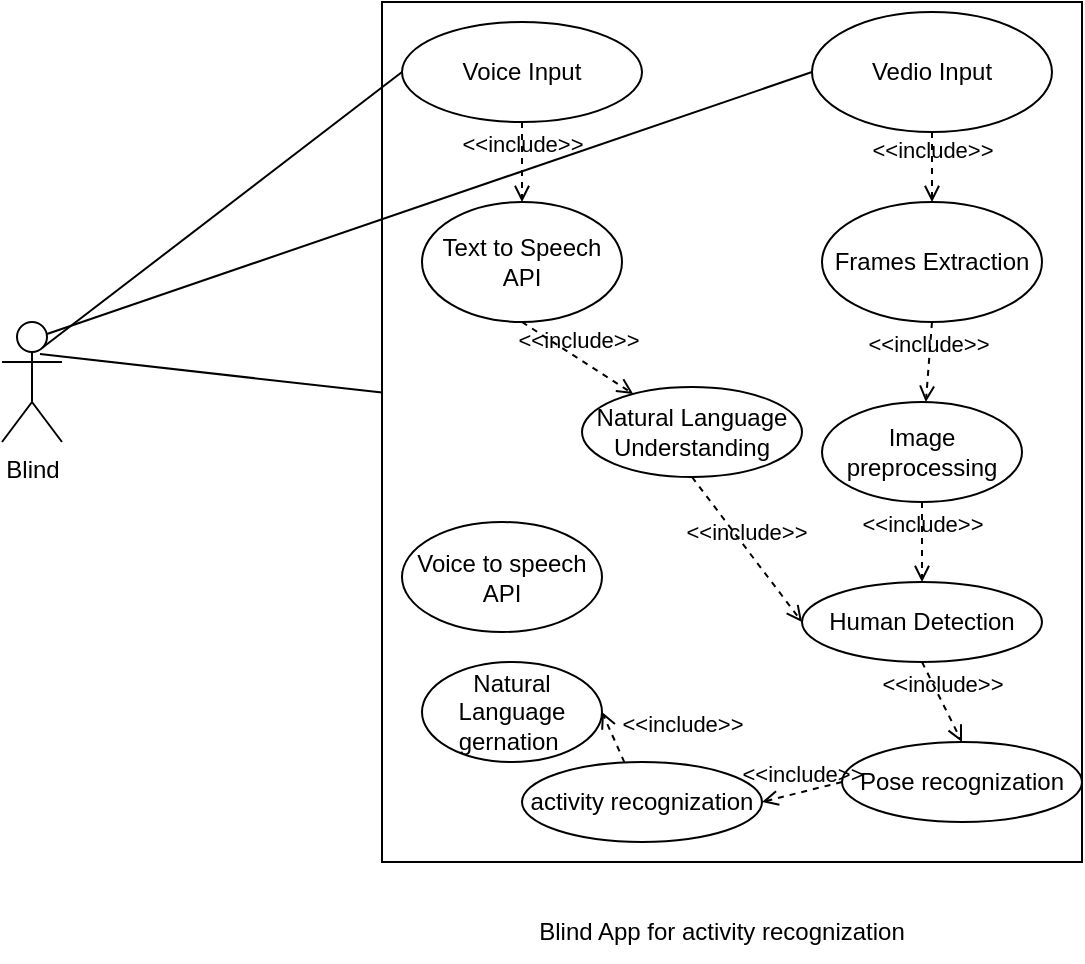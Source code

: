<mxfile version="20.8.17" type="github">
  <diagram name="Page-1" id="c4acf3e9-155e-7222-9cf6-157b1a14988f">
    <mxGraphModel dx="806" dy="495" grid="1" gridSize="10" guides="1" tooltips="1" connect="1" arrows="1" fold="1" page="1" pageScale="1" pageWidth="850" pageHeight="1100" background="none" math="0" shadow="0">
      <root>
        <mxCell id="0" />
        <mxCell id="1" parent="0" />
        <mxCell id="MUdtubms9sKat610m0NK-1" value="Blind" style="shape=umlActor;verticalLabelPosition=bottom;verticalAlign=top;html=1;" parent="1" vertex="1">
          <mxGeometry x="80" y="180" width="30" height="60" as="geometry" />
        </mxCell>
        <mxCell id="oqH2r3hoesfP-rXsv06T-1" value="" style="rounded=0;whiteSpace=wrap;html=1;" parent="1" vertex="1">
          <mxGeometry x="270" y="20" width="350" height="430" as="geometry" />
        </mxCell>
        <mxCell id="oqH2r3hoesfP-rXsv06T-2" value="Voice Input&lt;br&gt;" style="ellipse;whiteSpace=wrap;html=1;" parent="1" vertex="1">
          <mxGeometry x="280" y="30" width="120" height="50" as="geometry" />
        </mxCell>
        <mxCell id="oqH2r3hoesfP-rXsv06T-5" value="Human Detection" style="ellipse;whiteSpace=wrap;html=1;" parent="1" vertex="1">
          <mxGeometry x="480" y="310" width="120" height="40" as="geometry" />
        </mxCell>
        <mxCell id="oqH2r3hoesfP-rXsv06T-7" value="Pose recognization" style="ellipse;whiteSpace=wrap;html=1;" parent="1" vertex="1">
          <mxGeometry x="500" y="390" width="120" height="40" as="geometry" />
        </mxCell>
        <mxCell id="oqH2r3hoesfP-rXsv06T-9" value="activity recognization" style="ellipse;whiteSpace=wrap;html=1;" parent="1" vertex="1">
          <mxGeometry x="340" y="400" width="120" height="40" as="geometry" />
        </mxCell>
        <mxCell id="oqH2r3hoesfP-rXsv06T-25" value="" style="endArrow=none;html=1;rounded=0;exitX=0.667;exitY=0.217;exitDx=0;exitDy=0;exitPerimeter=0;entryX=0;entryY=0.5;entryDx=0;entryDy=0;" parent="1" source="MUdtubms9sKat610m0NK-1" target="oqH2r3hoesfP-rXsv06T-2" edge="1">
          <mxGeometry width="50" height="50" relative="1" as="geometry">
            <mxPoint x="400" y="240" as="sourcePoint" />
            <mxPoint x="450" y="190" as="targetPoint" />
          </mxGeometry>
        </mxCell>
        <mxCell id="oqH2r3hoesfP-rXsv06T-26" value="" style="endArrow=none;html=1;rounded=0;exitX=0.633;exitY=0.267;exitDx=0;exitDy=0;exitPerimeter=0;" parent="1" source="MUdtubms9sKat610m0NK-1" target="oqH2r3hoesfP-rXsv06T-1" edge="1">
          <mxGeometry width="50" height="50" relative="1" as="geometry">
            <mxPoint x="400" y="240" as="sourcePoint" />
            <mxPoint x="450" y="190" as="targetPoint" />
          </mxGeometry>
        </mxCell>
        <mxCell id="5HGqPdkZUGQOOS4ODPPs-8" value="Blind App for activity recognization" style="text;html=1;strokeColor=none;fillColor=none;align=center;verticalAlign=middle;whiteSpace=wrap;rounded=0;" parent="1" vertex="1">
          <mxGeometry x="320" y="470" width="240" height="30" as="geometry" />
        </mxCell>
        <mxCell id="Fp-pKQvzpCtLGCdYh4g_-1" value="Vedio Input" style="ellipse;whiteSpace=wrap;html=1;" parent="1" vertex="1">
          <mxGeometry x="485" y="25" width="120" height="60" as="geometry" />
        </mxCell>
        <mxCell id="Fp-pKQvzpCtLGCdYh4g_-3" value="" style="endArrow=none;html=1;rounded=0;exitX=0.75;exitY=0.1;exitDx=0;exitDy=0;exitPerimeter=0;entryX=0;entryY=0.5;entryDx=0;entryDy=0;" parent="1" source="MUdtubms9sKat610m0NK-1" target="Fp-pKQvzpCtLGCdYh4g_-1" edge="1">
          <mxGeometry width="50" height="50" relative="1" as="geometry">
            <mxPoint x="400" y="290" as="sourcePoint" />
            <mxPoint x="450" y="240" as="targetPoint" />
          </mxGeometry>
        </mxCell>
        <mxCell id="Fp-pKQvzpCtLGCdYh4g_-9" value="Text to Speech API" style="ellipse;whiteSpace=wrap;html=1;" parent="1" vertex="1">
          <mxGeometry x="290" y="120" width="100" height="60" as="geometry" />
        </mxCell>
        <mxCell id="_L6sqoVfj-dottWTr9gs-1" value="&amp;lt;&amp;lt;include&amp;gt;&amp;gt;" style="html=1;verticalAlign=bottom;labelBackgroundColor=none;endArrow=open;endFill=0;dashed=1;rounded=0;exitX=0.5;exitY=1;exitDx=0;exitDy=0;" edge="1" parent="1" source="oqH2r3hoesfP-rXsv06T-2" target="Fp-pKQvzpCtLGCdYh4g_-9">
          <mxGeometry width="160" relative="1" as="geometry">
            <mxPoint x="330" y="260" as="sourcePoint" />
            <mxPoint x="490" y="260" as="targetPoint" />
          </mxGeometry>
        </mxCell>
        <mxCell id="_L6sqoVfj-dottWTr9gs-2" value="Natural Language Understanding" style="ellipse;whiteSpace=wrap;html=1;" vertex="1" parent="1">
          <mxGeometry x="370" y="212.5" width="110" height="45" as="geometry" />
        </mxCell>
        <mxCell id="_L6sqoVfj-dottWTr9gs-3" value="&amp;lt;&amp;lt;include&amp;gt;&amp;gt;" style="html=1;verticalAlign=bottom;labelBackgroundColor=none;endArrow=open;endFill=0;dashed=1;rounded=0;exitX=0.5;exitY=1;exitDx=0;exitDy=0;" edge="1" parent="1" source="Fp-pKQvzpCtLGCdYh4g_-9" target="_L6sqoVfj-dottWTr9gs-2">
          <mxGeometry width="160" relative="1" as="geometry">
            <mxPoint x="330" y="260" as="sourcePoint" />
            <mxPoint x="490" y="260" as="targetPoint" />
          </mxGeometry>
        </mxCell>
        <mxCell id="_L6sqoVfj-dottWTr9gs-4" value="Frames Extraction" style="ellipse;whiteSpace=wrap;html=1;" vertex="1" parent="1">
          <mxGeometry x="490" y="120" width="110" height="60" as="geometry" />
        </mxCell>
        <mxCell id="_L6sqoVfj-dottWTr9gs-7" style="edgeStyle=orthogonalEdgeStyle;rounded=0;orthogonalLoop=1;jettySize=auto;html=1;exitX=0.5;exitY=1;exitDx=0;exitDy=0;" edge="1" parent="1" source="oqH2r3hoesfP-rXsv06T-5" target="oqH2r3hoesfP-rXsv06T-5">
          <mxGeometry relative="1" as="geometry" />
        </mxCell>
        <mxCell id="_L6sqoVfj-dottWTr9gs-9" value="&amp;lt;&amp;lt;include&amp;gt;&amp;gt;" style="html=1;verticalAlign=bottom;labelBackgroundColor=none;endArrow=open;endFill=0;dashed=1;rounded=0;exitX=0.5;exitY=1;exitDx=0;exitDy=0;" edge="1" parent="1" source="Fp-pKQvzpCtLGCdYh4g_-1" target="_L6sqoVfj-dottWTr9gs-4">
          <mxGeometry width="160" relative="1" as="geometry">
            <mxPoint x="340" y="260" as="sourcePoint" />
            <mxPoint x="500" y="260" as="targetPoint" />
          </mxGeometry>
        </mxCell>
        <mxCell id="_L6sqoVfj-dottWTr9gs-12" value="Image preprocessing" style="ellipse;whiteSpace=wrap;html=1;" vertex="1" parent="1">
          <mxGeometry x="490" y="220" width="100" height="50" as="geometry" />
        </mxCell>
        <mxCell id="_L6sqoVfj-dottWTr9gs-14" value="&amp;lt;&amp;lt;include&amp;gt;&amp;gt;" style="html=1;verticalAlign=bottom;labelBackgroundColor=none;endArrow=open;endFill=0;dashed=1;rounded=0;exitX=0.5;exitY=1;exitDx=0;exitDy=0;" edge="1" parent="1" source="_L6sqoVfj-dottWTr9gs-4" target="_L6sqoVfj-dottWTr9gs-12">
          <mxGeometry width="160" relative="1" as="geometry">
            <mxPoint x="230" y="250" as="sourcePoint" />
            <mxPoint x="390" y="250" as="targetPoint" />
          </mxGeometry>
        </mxCell>
        <mxCell id="_L6sqoVfj-dottWTr9gs-17" value="&amp;lt;&amp;lt;include&amp;gt;&amp;gt;" style="html=1;verticalAlign=bottom;labelBackgroundColor=none;endArrow=open;endFill=0;dashed=1;rounded=0;exitX=0.5;exitY=1;exitDx=0;exitDy=0;entryX=0;entryY=0.5;entryDx=0;entryDy=0;" edge="1" parent="1" source="_L6sqoVfj-dottWTr9gs-2" target="oqH2r3hoesfP-rXsv06T-5">
          <mxGeometry width="160" relative="1" as="geometry">
            <mxPoint x="230" y="250" as="sourcePoint" />
            <mxPoint x="390" y="250" as="targetPoint" />
          </mxGeometry>
        </mxCell>
        <mxCell id="_L6sqoVfj-dottWTr9gs-18" value="&amp;lt;&amp;lt;include&amp;gt;&amp;gt;" style="html=1;verticalAlign=bottom;labelBackgroundColor=none;endArrow=open;endFill=0;dashed=1;rounded=0;" edge="1" parent="1" source="_L6sqoVfj-dottWTr9gs-12" target="oqH2r3hoesfP-rXsv06T-5">
          <mxGeometry width="160" relative="1" as="geometry">
            <mxPoint x="230" y="250" as="sourcePoint" />
            <mxPoint x="390" y="250" as="targetPoint" />
          </mxGeometry>
        </mxCell>
        <mxCell id="_L6sqoVfj-dottWTr9gs-19" value="&amp;lt;&amp;lt;include&amp;gt;&amp;gt;" style="html=1;verticalAlign=bottom;labelBackgroundColor=none;endArrow=open;endFill=0;dashed=1;rounded=0;exitX=0.5;exitY=1;exitDx=0;exitDy=0;entryX=0.5;entryY=0;entryDx=0;entryDy=0;" edge="1" parent="1" source="oqH2r3hoesfP-rXsv06T-5" target="oqH2r3hoesfP-rXsv06T-7">
          <mxGeometry width="160" relative="1" as="geometry">
            <mxPoint x="230" y="250" as="sourcePoint" />
            <mxPoint x="390" y="250" as="targetPoint" />
          </mxGeometry>
        </mxCell>
        <mxCell id="_L6sqoVfj-dottWTr9gs-20" value="&amp;lt;&amp;lt;include&amp;gt;&amp;gt;" style="html=1;verticalAlign=bottom;labelBackgroundColor=none;endArrow=open;endFill=0;dashed=1;rounded=0;exitX=0;exitY=0.5;exitDx=0;exitDy=0;entryX=1;entryY=0.5;entryDx=0;entryDy=0;" edge="1" parent="1" source="oqH2r3hoesfP-rXsv06T-7" target="oqH2r3hoesfP-rXsv06T-9">
          <mxGeometry width="160" relative="1" as="geometry">
            <mxPoint x="230" y="250" as="sourcePoint" />
            <mxPoint x="390" y="250" as="targetPoint" />
          </mxGeometry>
        </mxCell>
        <mxCell id="_L6sqoVfj-dottWTr9gs-21" value="Natural Language gernation&amp;nbsp;" style="ellipse;whiteSpace=wrap;html=1;" vertex="1" parent="1">
          <mxGeometry x="290" y="350" width="90" height="50" as="geometry" />
        </mxCell>
        <mxCell id="_L6sqoVfj-dottWTr9gs-23" value="&amp;lt;&amp;lt;include&amp;gt;&amp;gt;" style="html=1;verticalAlign=bottom;labelBackgroundColor=none;endArrow=open;endFill=0;dashed=1;rounded=0;entryX=1;entryY=0.5;entryDx=0;entryDy=0;" edge="1" parent="1" source="oqH2r3hoesfP-rXsv06T-9" target="_L6sqoVfj-dottWTr9gs-21">
          <mxGeometry x="-1" y="-31" width="160" relative="1" as="geometry">
            <mxPoint x="230" y="220" as="sourcePoint" />
            <mxPoint x="390" y="220" as="targetPoint" />
            <mxPoint y="2" as="offset" />
          </mxGeometry>
        </mxCell>
        <mxCell id="_L6sqoVfj-dottWTr9gs-24" value="Voice to speech API" style="ellipse;whiteSpace=wrap;html=1;" vertex="1" parent="1">
          <mxGeometry x="280" y="280" width="100" height="55" as="geometry" />
        </mxCell>
      </root>
    </mxGraphModel>
  </diagram>
</mxfile>
